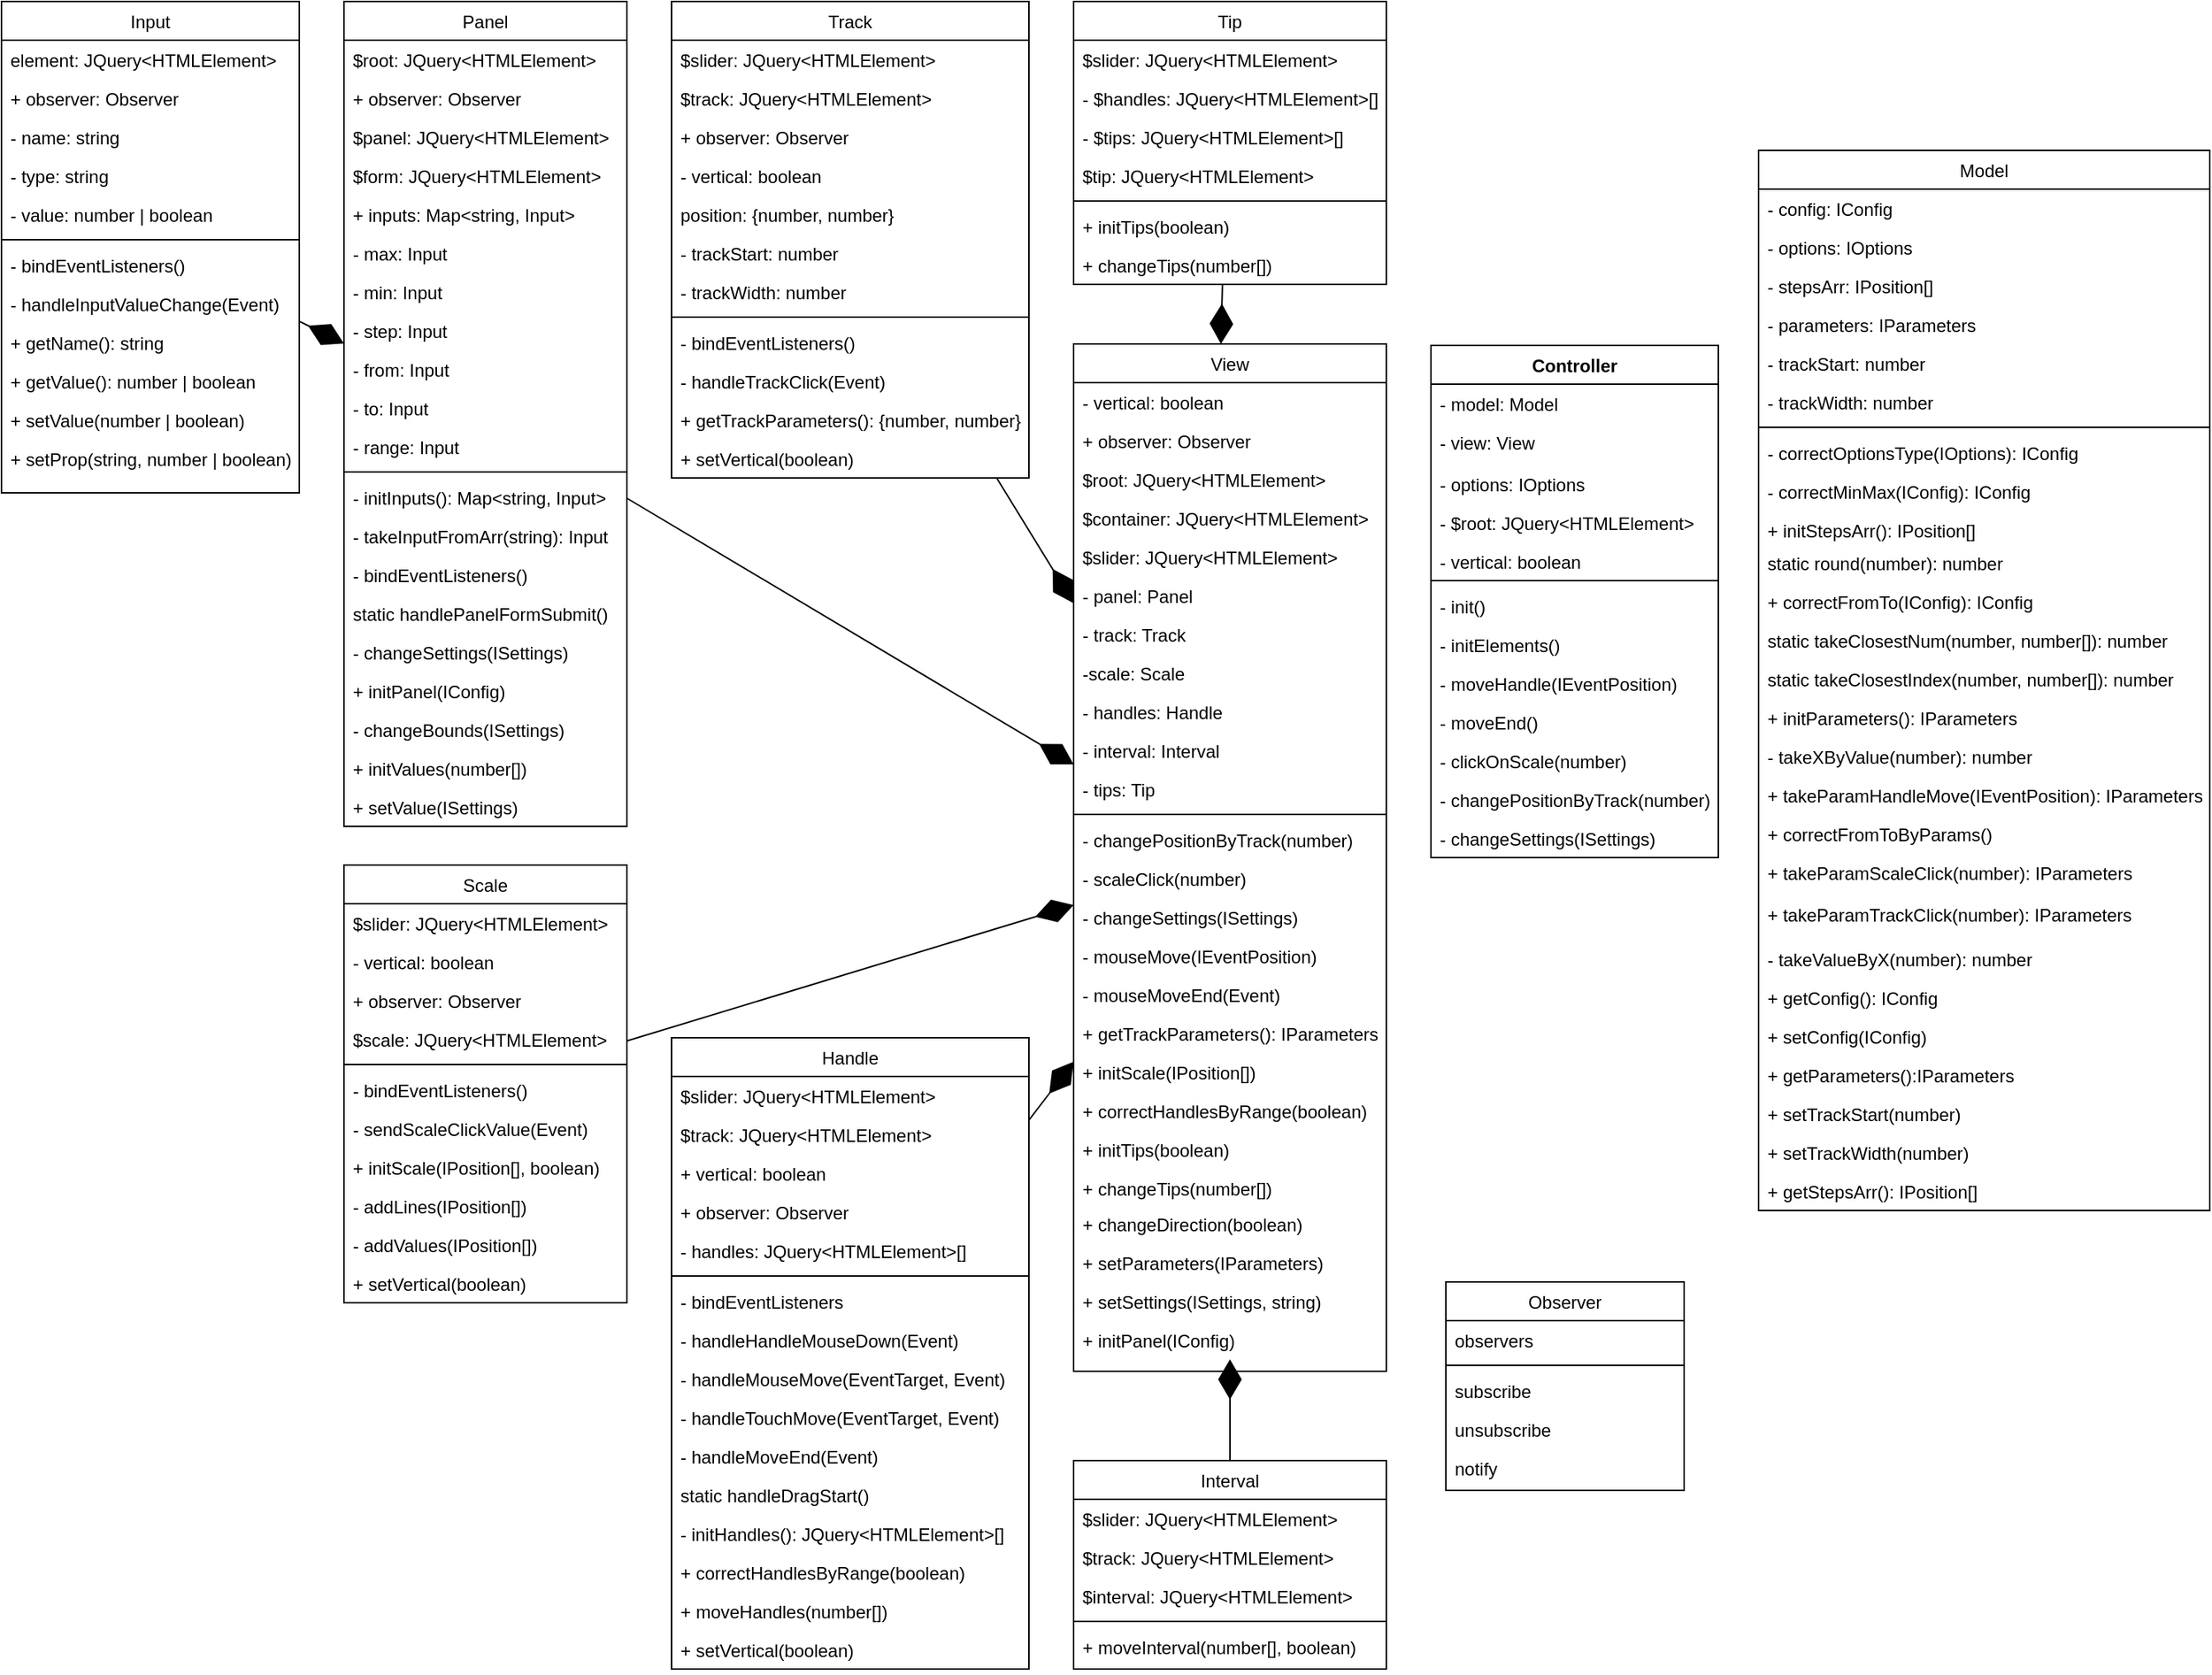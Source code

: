 <mxfile version="16.5.6" type="github">
  <diagram id="C5RBs43oDa-KdzZeNtuy" name="Page-1">
    <mxGraphModel dx="1695" dy="450" grid="1" gridSize="10" guides="1" tooltips="1" connect="1" arrows="1" fold="1" page="1" pageScale="1" pageWidth="827" pageHeight="1169" math="0" shadow="0">
      <root>
        <mxCell id="WIyWlLk6GJQsqaUBKTNV-0" />
        <mxCell id="WIyWlLk6GJQsqaUBKTNV-1" parent="WIyWlLk6GJQsqaUBKTNV-0" />
        <mxCell id="zkfFHV4jXpPFQw0GAbJ--6" value="View" style="swimlane;fontStyle=0;align=center;verticalAlign=top;childLayout=stackLayout;horizontal=1;startSize=26;horizontalStack=0;resizeParent=1;resizeLast=0;collapsible=1;marginBottom=0;rounded=0;shadow=0;strokeWidth=1;" parent="WIyWlLk6GJQsqaUBKTNV-1" vertex="1">
          <mxGeometry y="240" width="210" height="690" as="geometry">
            <mxRectangle x="130" y="380" width="160" height="26" as="alternateBounds" />
          </mxGeometry>
        </mxCell>
        <mxCell id="yXYskrI1Ji93VjkzE8LW-40" value="- vertical: boolean" style="text;align=left;verticalAlign=top;spacingLeft=4;spacingRight=4;overflow=hidden;rotatable=0;points=[[0,0.5],[1,0.5]];portConstraint=eastwest;rounded=0;shadow=0;html=0;" parent="zkfFHV4jXpPFQw0GAbJ--6" vertex="1">
          <mxGeometry y="26" width="210" height="26" as="geometry" />
        </mxCell>
        <mxCell id="zkfFHV4jXpPFQw0GAbJ--7" value="+ observer: Observer" style="text;align=left;verticalAlign=top;spacingLeft=4;spacingRight=4;overflow=hidden;rotatable=0;points=[[0,0.5],[1,0.5]];portConstraint=eastwest;" parent="zkfFHV4jXpPFQw0GAbJ--6" vertex="1">
          <mxGeometry y="52" width="210" height="26" as="geometry" />
        </mxCell>
        <mxCell id="yXYskrI1Ji93VjkzE8LW-39" value="$root: JQuery&lt;HTMLElement&gt;" style="text;align=left;verticalAlign=top;spacingLeft=4;spacingRight=4;overflow=hidden;rotatable=0;points=[[0,0.5],[1,0.5]];portConstraint=eastwest;rounded=0;shadow=0;html=0;" parent="zkfFHV4jXpPFQw0GAbJ--6" vertex="1">
          <mxGeometry y="78" width="210" height="26" as="geometry" />
        </mxCell>
        <mxCell id="yXYskrI1Ji93VjkzE8LW-41" value="$container: JQuery&lt;HTMLElement&gt;" style="text;align=left;verticalAlign=top;spacingLeft=4;spacingRight=4;overflow=hidden;rotatable=0;points=[[0,0.5],[1,0.5]];portConstraint=eastwest;rounded=0;shadow=0;html=0;" parent="zkfFHV4jXpPFQw0GAbJ--6" vertex="1">
          <mxGeometry y="104" width="210" height="26" as="geometry" />
        </mxCell>
        <mxCell id="yXYskrI1Ji93VjkzE8LW-42" value="$slider: JQuery&lt;HTMLElement&gt;" style="text;align=left;verticalAlign=top;spacingLeft=4;spacingRight=4;overflow=hidden;rotatable=0;points=[[0,0.5],[1,0.5]];portConstraint=eastwest;rounded=0;shadow=0;html=0;" parent="zkfFHV4jXpPFQw0GAbJ--6" vertex="1">
          <mxGeometry y="130" width="210" height="26" as="geometry" />
        </mxCell>
        <mxCell id="T3jqc-c1BHHPHlbSNJoq-122" value="- panel: Panel" style="text;align=left;verticalAlign=top;spacingLeft=4;spacingRight=4;overflow=hidden;rotatable=0;points=[[0,0.5],[1,0.5]];portConstraint=eastwest;rounded=0;shadow=0;html=0;" vertex="1" parent="zkfFHV4jXpPFQw0GAbJ--6">
          <mxGeometry y="156" width="210" height="26" as="geometry" />
        </mxCell>
        <mxCell id="yXYskrI1Ji93VjkzE8LW-44" value="- track: Track" style="text;align=left;verticalAlign=top;spacingLeft=4;spacingRight=4;overflow=hidden;rotatable=0;points=[[0,0.5],[1,0.5]];portConstraint=eastwest;rounded=0;shadow=0;html=0;" parent="zkfFHV4jXpPFQw0GAbJ--6" vertex="1">
          <mxGeometry y="182" width="210" height="26" as="geometry" />
        </mxCell>
        <mxCell id="yXYskrI1Ji93VjkzE8LW-45" value="-scale: Scale" style="text;align=left;verticalAlign=top;spacingLeft=4;spacingRight=4;overflow=hidden;rotatable=0;points=[[0,0.5],[1,0.5]];portConstraint=eastwest;rounded=0;shadow=0;html=0;" parent="zkfFHV4jXpPFQw0GAbJ--6" vertex="1">
          <mxGeometry y="208" width="210" height="26" as="geometry" />
        </mxCell>
        <mxCell id="yXYskrI1Ji93VjkzE8LW-46" value="- handles: Handle" style="text;align=left;verticalAlign=top;spacingLeft=4;spacingRight=4;overflow=hidden;rotatable=0;points=[[0,0.5],[1,0.5]];portConstraint=eastwest;rounded=0;shadow=0;html=0;" parent="zkfFHV4jXpPFQw0GAbJ--6" vertex="1">
          <mxGeometry y="234" width="210" height="26" as="geometry" />
        </mxCell>
        <mxCell id="yXYskrI1Ji93VjkzE8LW-47" value="- interval: Interval" style="text;align=left;verticalAlign=top;spacingLeft=4;spacingRight=4;overflow=hidden;rotatable=0;points=[[0,0.5],[1,0.5]];portConstraint=eastwest;rounded=0;shadow=0;html=0;" parent="zkfFHV4jXpPFQw0GAbJ--6" vertex="1">
          <mxGeometry y="260" width="210" height="26" as="geometry" />
        </mxCell>
        <mxCell id="zkfFHV4jXpPFQw0GAbJ--8" value="- tips: Tip" style="text;align=left;verticalAlign=top;spacingLeft=4;spacingRight=4;overflow=hidden;rotatable=0;points=[[0,0.5],[1,0.5]];portConstraint=eastwest;rounded=0;shadow=0;html=0;" parent="zkfFHV4jXpPFQw0GAbJ--6" vertex="1">
          <mxGeometry y="286" width="210" height="26" as="geometry" />
        </mxCell>
        <mxCell id="zkfFHV4jXpPFQw0GAbJ--9" value="" style="line;html=1;strokeWidth=1;align=left;verticalAlign=middle;spacingTop=-1;spacingLeft=3;spacingRight=3;rotatable=0;labelPosition=right;points=[];portConstraint=eastwest;" parent="zkfFHV4jXpPFQw0GAbJ--6" vertex="1">
          <mxGeometry y="312" width="210" height="8" as="geometry" />
        </mxCell>
        <mxCell id="T3jqc-c1BHHPHlbSNJoq-123" value="- changePositionByTrack(number)" style="text;align=left;verticalAlign=top;spacingLeft=4;spacingRight=4;overflow=hidden;rotatable=0;points=[[0,0.5],[1,0.5]];portConstraint=eastwest;" vertex="1" parent="zkfFHV4jXpPFQw0GAbJ--6">
          <mxGeometry y="320" width="210" height="26" as="geometry" />
        </mxCell>
        <mxCell id="yXYskrI1Ji93VjkzE8LW-58" value="- scaleClick(number)" style="text;align=left;verticalAlign=top;spacingLeft=4;spacingRight=4;overflow=hidden;rotatable=0;points=[[0,0.5],[1,0.5]];portConstraint=eastwest;" parent="zkfFHV4jXpPFQw0GAbJ--6" vertex="1">
          <mxGeometry y="346" width="210" height="26" as="geometry" />
        </mxCell>
        <mxCell id="zkfFHV4jXpPFQw0GAbJ--11" value="- changeSettings(ISettings)" style="text;align=left;verticalAlign=top;spacingLeft=4;spacingRight=4;overflow=hidden;rotatable=0;points=[[0,0.5],[1,0.5]];portConstraint=eastwest;" parent="zkfFHV4jXpPFQw0GAbJ--6" vertex="1">
          <mxGeometry y="372" width="210" height="26" as="geometry" />
        </mxCell>
        <mxCell id="yXYskrI1Ji93VjkzE8LW-48" value="- mouseMove(IEventPosition)" style="text;align=left;verticalAlign=top;spacingLeft=4;spacingRight=4;overflow=hidden;rotatable=0;points=[[0,0.5],[1,0.5]];portConstraint=eastwest;" parent="zkfFHV4jXpPFQw0GAbJ--6" vertex="1">
          <mxGeometry y="398" width="210" height="26" as="geometry" />
        </mxCell>
        <mxCell id="yXYskrI1Ji93VjkzE8LW-49" value="- mouseMoveEnd(Event)" style="text;align=left;verticalAlign=top;spacingLeft=4;spacingRight=4;overflow=hidden;rotatable=0;points=[[0,0.5],[1,0.5]];portConstraint=eastwest;" parent="zkfFHV4jXpPFQw0GAbJ--6" vertex="1">
          <mxGeometry y="424" width="210" height="26" as="geometry" />
        </mxCell>
        <mxCell id="yXYskrI1Ji93VjkzE8LW-50" value="+ getTrackParameters(): IParameters" style="text;align=left;verticalAlign=top;spacingLeft=4;spacingRight=4;overflow=hidden;rotatable=0;points=[[0,0.5],[1,0.5]];portConstraint=eastwest;" parent="zkfFHV4jXpPFQw0GAbJ--6" vertex="1">
          <mxGeometry y="450" width="210" height="26" as="geometry" />
        </mxCell>
        <mxCell id="yXYskrI1Ji93VjkzE8LW-51" value="+ initScale(IPosition[])" style="text;align=left;verticalAlign=top;spacingLeft=4;spacingRight=4;overflow=hidden;rotatable=0;points=[[0,0.5],[1,0.5]];portConstraint=eastwest;" parent="zkfFHV4jXpPFQw0GAbJ--6" vertex="1">
          <mxGeometry y="476" width="210" height="26" as="geometry" />
        </mxCell>
        <mxCell id="yXYskrI1Ji93VjkzE8LW-52" value="+ correctHandlesByRange(boolean)" style="text;align=left;verticalAlign=top;spacingLeft=4;spacingRight=4;overflow=hidden;rotatable=0;points=[[0,0.5],[1,0.5]];portConstraint=eastwest;" parent="zkfFHV4jXpPFQw0GAbJ--6" vertex="1">
          <mxGeometry y="502" width="210" height="26" as="geometry" />
        </mxCell>
        <mxCell id="4" value="+ initTips(boolean)" style="text;align=left;verticalAlign=top;spacingLeft=4;spacingRight=4;overflow=hidden;rotatable=0;points=[[0,0.5],[1,0.5]];portConstraint=eastwest;" parent="zkfFHV4jXpPFQw0GAbJ--6" vertex="1">
          <mxGeometry y="528" width="210" height="26" as="geometry" />
        </mxCell>
        <mxCell id="yXYskrI1Ji93VjkzE8LW-53" value="+ changeTips(number[])" style="text;align=left;verticalAlign=top;spacingLeft=4;spacingRight=4;overflow=hidden;rotatable=0;points=[[0,0.5],[1,0.5]];portConstraint=eastwest;" parent="zkfFHV4jXpPFQw0GAbJ--6" vertex="1">
          <mxGeometry y="554" width="210" height="24" as="geometry" />
        </mxCell>
        <mxCell id="yXYskrI1Ji93VjkzE8LW-54" value="+ changeDirection(boolean)" style="text;align=left;verticalAlign=top;spacingLeft=4;spacingRight=4;overflow=hidden;rotatable=0;points=[[0,0.5],[1,0.5]];portConstraint=eastwest;" parent="zkfFHV4jXpPFQw0GAbJ--6" vertex="1">
          <mxGeometry y="578" width="210" height="26" as="geometry" />
        </mxCell>
        <mxCell id="5" value="+ setParameters(IParameters)" style="text;align=left;verticalAlign=top;spacingLeft=4;spacingRight=4;overflow=hidden;rotatable=0;points=[[0,0.5],[1,0.5]];portConstraint=eastwest;" parent="zkfFHV4jXpPFQw0GAbJ--6" vertex="1">
          <mxGeometry y="604" width="210" height="26" as="geometry" />
        </mxCell>
        <mxCell id="yXYskrI1Ji93VjkzE8LW-55" value="+ setSettings(ISettings, string)" style="text;align=left;verticalAlign=top;spacingLeft=4;spacingRight=4;overflow=hidden;rotatable=0;points=[[0,0.5],[1,0.5]];portConstraint=eastwest;" parent="zkfFHV4jXpPFQw0GAbJ--6" vertex="1">
          <mxGeometry y="630" width="210" height="26" as="geometry" />
        </mxCell>
        <mxCell id="yXYskrI1Ji93VjkzE8LW-56" value="+ initPanel(IConfig)" style="text;align=left;verticalAlign=top;spacingLeft=4;spacingRight=4;overflow=hidden;rotatable=0;points=[[0,0.5],[1,0.5]];portConstraint=eastwest;" parent="zkfFHV4jXpPFQw0GAbJ--6" vertex="1">
          <mxGeometry y="656" width="210" height="26" as="geometry" />
        </mxCell>
        <mxCell id="zkfFHV4jXpPFQw0GAbJ--17" value="Model" style="swimlane;fontStyle=0;align=center;verticalAlign=top;childLayout=stackLayout;horizontal=1;startSize=26;horizontalStack=0;resizeParent=1;resizeLast=0;collapsible=1;marginBottom=0;rounded=0;shadow=0;strokeWidth=1;" parent="WIyWlLk6GJQsqaUBKTNV-1" vertex="1">
          <mxGeometry x="460" y="110" width="303" height="712" as="geometry">
            <mxRectangle x="550" y="140" width="160" height="26" as="alternateBounds" />
          </mxGeometry>
        </mxCell>
        <mxCell id="zkfFHV4jXpPFQw0GAbJ--19" value="- config: IConfig" style="text;align=left;verticalAlign=top;spacingLeft=4;spacingRight=4;overflow=hidden;rotatable=0;points=[[0,0.5],[1,0.5]];portConstraint=eastwest;rounded=0;shadow=0;html=0;" parent="zkfFHV4jXpPFQw0GAbJ--17" vertex="1">
          <mxGeometry y="26" width="303" height="26" as="geometry" />
        </mxCell>
        <mxCell id="zkfFHV4jXpPFQw0GAbJ--22" value="- options: IOptions" style="text;align=left;verticalAlign=top;spacingLeft=4;spacingRight=4;overflow=hidden;rotatable=0;points=[[0,0.5],[1,0.5]];portConstraint=eastwest;rounded=0;shadow=0;html=0;" parent="zkfFHV4jXpPFQw0GAbJ--17" vertex="1">
          <mxGeometry y="52" width="303" height="26" as="geometry" />
        </mxCell>
        <mxCell id="zkfFHV4jXpPFQw0GAbJ--20" value="- stepsArr: IPosition[]" style="text;align=left;verticalAlign=top;spacingLeft=4;spacingRight=4;overflow=hidden;rotatable=0;points=[[0,0.5],[1,0.5]];portConstraint=eastwest;rounded=0;shadow=0;html=0;" parent="zkfFHV4jXpPFQw0GAbJ--17" vertex="1">
          <mxGeometry y="78" width="303" height="26" as="geometry" />
        </mxCell>
        <mxCell id="zkfFHV4jXpPFQw0GAbJ--21" value="- parameters: IParameters" style="text;align=left;verticalAlign=top;spacingLeft=4;spacingRight=4;overflow=hidden;rotatable=0;points=[[0,0.5],[1,0.5]];portConstraint=eastwest;rounded=0;shadow=0;html=0;" parent="zkfFHV4jXpPFQw0GAbJ--17" vertex="1">
          <mxGeometry y="104" width="303" height="26" as="geometry" />
        </mxCell>
        <mxCell id="zkfFHV4jXpPFQw0GAbJ--25" value="- trackStart: number" style="text;align=left;verticalAlign=top;spacingLeft=4;spacingRight=4;overflow=hidden;rotatable=0;points=[[0,0.5],[1,0.5]];portConstraint=eastwest;" parent="zkfFHV4jXpPFQw0GAbJ--17" vertex="1">
          <mxGeometry y="130" width="303" height="26" as="geometry" />
        </mxCell>
        <mxCell id="zkfFHV4jXpPFQw0GAbJ--24" value="- trackWidth: number" style="text;align=left;verticalAlign=top;spacingLeft=4;spacingRight=4;overflow=hidden;rotatable=0;points=[[0,0.5],[1,0.5]];portConstraint=eastwest;" parent="zkfFHV4jXpPFQw0GAbJ--17" vertex="1">
          <mxGeometry y="156" width="303" height="26" as="geometry" />
        </mxCell>
        <mxCell id="zkfFHV4jXpPFQw0GAbJ--23" value="" style="line;html=1;strokeWidth=1;align=left;verticalAlign=middle;spacingTop=-1;spacingLeft=3;spacingRight=3;rotatable=0;labelPosition=right;points=[];portConstraint=eastwest;" parent="zkfFHV4jXpPFQw0GAbJ--17" vertex="1">
          <mxGeometry y="182" width="303" height="8" as="geometry" />
        </mxCell>
        <mxCell id="yXYskrI1Ji93VjkzE8LW-13" value="- correctOptionsType(IOptions): IConfig" style="text;align=left;verticalAlign=top;spacingLeft=4;spacingRight=4;overflow=hidden;rotatable=0;points=[[0,0.5],[1,0.5]];portConstraint=eastwest;rounded=0;shadow=0;html=0;" parent="zkfFHV4jXpPFQw0GAbJ--17" vertex="1">
          <mxGeometry y="190" width="303" height="26" as="geometry" />
        </mxCell>
        <mxCell id="1" value="- correctMinMax(IConfig): IConfig" style="text;align=left;verticalAlign=top;spacingLeft=4;spacingRight=4;overflow=hidden;rotatable=0;points=[[0,0.5],[1,0.5]];portConstraint=eastwest;rounded=0;shadow=0;html=0;" parent="zkfFHV4jXpPFQw0GAbJ--17" vertex="1">
          <mxGeometry y="216" width="303" height="26" as="geometry" />
        </mxCell>
        <mxCell id="yXYskrI1Ji93VjkzE8LW-24" value="+ initStepsArr(): IPosition[]" style="text;align=left;verticalAlign=top;spacingLeft=4;spacingRight=4;overflow=hidden;rotatable=0;points=[[0,0.5],[1,0.5]];portConstraint=eastwest;rounded=0;shadow=0;html=0;" parent="zkfFHV4jXpPFQw0GAbJ--17" vertex="1">
          <mxGeometry y="242" width="303" height="22" as="geometry" />
        </mxCell>
        <mxCell id="3" value="static round(number): number" style="text;align=left;verticalAlign=top;spacingLeft=4;spacingRight=4;overflow=hidden;rotatable=0;points=[[0,0.5],[1,0.5]];portConstraint=eastwest;rounded=0;shadow=0;html=0;" parent="zkfFHV4jXpPFQw0GAbJ--17" vertex="1">
          <mxGeometry y="264" width="303" height="26" as="geometry" />
        </mxCell>
        <mxCell id="2" value="+ correctFromTo(IConfig): IConfig" style="text;align=left;verticalAlign=top;spacingLeft=4;spacingRight=4;overflow=hidden;rotatable=0;points=[[0,0.5],[1,0.5]];portConstraint=eastwest;rounded=0;shadow=0;html=0;" parent="zkfFHV4jXpPFQw0GAbJ--17" vertex="1">
          <mxGeometry y="290" width="303" height="26" as="geometry" />
        </mxCell>
        <mxCell id="T3jqc-c1BHHPHlbSNJoq-106" value="static takeClosestNum(number, number[]): number" style="text;align=left;verticalAlign=top;spacingLeft=4;spacingRight=4;overflow=hidden;rotatable=0;points=[[0,0.5],[1,0.5]];portConstraint=eastwest;rounded=0;shadow=0;html=0;" vertex="1" parent="zkfFHV4jXpPFQw0GAbJ--17">
          <mxGeometry y="316" width="303" height="26" as="geometry" />
        </mxCell>
        <mxCell id="T3jqc-c1BHHPHlbSNJoq-107" value="static takeClosestIndex(number, number[]): number" style="text;align=left;verticalAlign=top;spacingLeft=4;spacingRight=4;overflow=hidden;rotatable=0;points=[[0,0.5],[1,0.5]];portConstraint=eastwest;rounded=0;shadow=0;html=0;" vertex="1" parent="zkfFHV4jXpPFQw0GAbJ--17">
          <mxGeometry y="342" width="303" height="26" as="geometry" />
        </mxCell>
        <mxCell id="yXYskrI1Ji93VjkzE8LW-26" value="+ initParameters(): IParameters" style="text;align=left;verticalAlign=top;spacingLeft=4;spacingRight=4;overflow=hidden;rotatable=0;points=[[0,0.5],[1,0.5]];portConstraint=eastwest;rounded=0;shadow=0;html=0;" parent="zkfFHV4jXpPFQw0GAbJ--17" vertex="1">
          <mxGeometry y="368" width="303" height="26" as="geometry" />
        </mxCell>
        <mxCell id="yXYskrI1Ji93VjkzE8LW-27" value="- takeXByValue(number): number" style="text;align=left;verticalAlign=top;spacingLeft=4;spacingRight=4;overflow=hidden;rotatable=0;points=[[0,0.5],[1,0.5]];portConstraint=eastwest;rounded=0;shadow=0;html=0;" parent="zkfFHV4jXpPFQw0GAbJ--17" vertex="1">
          <mxGeometry y="394" width="303" height="26" as="geometry" />
        </mxCell>
        <mxCell id="yXYskrI1Ji93VjkzE8LW-28" value="+ takeParamHandleMove(IEventPosition): IParameters" style="text;align=left;verticalAlign=top;spacingLeft=4;spacingRight=4;overflow=hidden;rotatable=0;points=[[0,0.5],[1,0.5]];portConstraint=eastwest;rounded=0;shadow=0;html=0;" parent="zkfFHV4jXpPFQw0GAbJ--17" vertex="1">
          <mxGeometry y="420" width="303" height="26" as="geometry" />
        </mxCell>
        <mxCell id="T3jqc-c1BHHPHlbSNJoq-108" value="+ correctFromToByParams()" style="text;align=left;verticalAlign=top;spacingLeft=4;spacingRight=4;overflow=hidden;rotatable=0;points=[[0,0.5],[1,0.5]];portConstraint=eastwest;rounded=0;shadow=0;html=0;" vertex="1" parent="zkfFHV4jXpPFQw0GAbJ--17">
          <mxGeometry y="446" width="303" height="26" as="geometry" />
        </mxCell>
        <mxCell id="yXYskrI1Ji93VjkzE8LW-29" value="+ takeParamScaleClick(number): IParameters" style="text;align=left;verticalAlign=top;spacingLeft=4;spacingRight=4;overflow=hidden;rotatable=0;points=[[0,0.5],[1,0.5]];portConstraint=eastwest;rounded=0;shadow=0;html=0;" parent="zkfFHV4jXpPFQw0GAbJ--17" vertex="1">
          <mxGeometry y="472" width="303" height="28" as="geometry" />
        </mxCell>
        <mxCell id="T3jqc-c1BHHPHlbSNJoq-110" value="+ takeParamTrackClick(number): IParameters" style="text;align=left;verticalAlign=top;spacingLeft=4;spacingRight=4;overflow=hidden;rotatable=0;points=[[0,0.5],[1,0.5]];portConstraint=eastwest;rounded=0;shadow=0;html=0;" vertex="1" parent="zkfFHV4jXpPFQw0GAbJ--17">
          <mxGeometry y="500" width="303" height="30" as="geometry" />
        </mxCell>
        <mxCell id="T3jqc-c1BHHPHlbSNJoq-111" value="- takeValueByX(number): number" style="text;align=left;verticalAlign=top;spacingLeft=4;spacingRight=4;overflow=hidden;rotatable=0;points=[[0,0.5],[1,0.5]];portConstraint=eastwest;rounded=0;shadow=0;html=0;" vertex="1" parent="zkfFHV4jXpPFQw0GAbJ--17">
          <mxGeometry y="530" width="303" height="26" as="geometry" />
        </mxCell>
        <mxCell id="T3jqc-c1BHHPHlbSNJoq-105" value="+ getConfig(): IConfig" style="text;align=left;verticalAlign=top;spacingLeft=4;spacingRight=4;overflow=hidden;rotatable=0;points=[[0,0.5],[1,0.5]];portConstraint=eastwest;rounded=0;shadow=0;html=0;" vertex="1" parent="zkfFHV4jXpPFQw0GAbJ--17">
          <mxGeometry y="556" width="303" height="26" as="geometry" />
        </mxCell>
        <mxCell id="T3jqc-c1BHHPHlbSNJoq-112" value="+ setConfig(IConfig) " style="text;align=left;verticalAlign=top;spacingLeft=4;spacingRight=4;overflow=hidden;rotatable=0;points=[[0,0.5],[1,0.5]];portConstraint=eastwest;rounded=0;shadow=0;html=0;" vertex="1" parent="zkfFHV4jXpPFQw0GAbJ--17">
          <mxGeometry y="582" width="303" height="26" as="geometry" />
        </mxCell>
        <mxCell id="T3jqc-c1BHHPHlbSNJoq-109" value="+ getParameters():IParameters" style="text;align=left;verticalAlign=top;spacingLeft=4;spacingRight=4;overflow=hidden;rotatable=0;points=[[0,0.5],[1,0.5]];portConstraint=eastwest;rounded=0;shadow=0;html=0;" vertex="1" parent="zkfFHV4jXpPFQw0GAbJ--17">
          <mxGeometry y="608" width="303" height="26" as="geometry" />
        </mxCell>
        <mxCell id="T3jqc-c1BHHPHlbSNJoq-113" value="+ setTrackStart(number)" style="text;align=left;verticalAlign=top;spacingLeft=4;spacingRight=4;overflow=hidden;rotatable=0;points=[[0,0.5],[1,0.5]];portConstraint=eastwest;rounded=0;shadow=0;html=0;" vertex="1" parent="zkfFHV4jXpPFQw0GAbJ--17">
          <mxGeometry y="634" width="303" height="26" as="geometry" />
        </mxCell>
        <mxCell id="T3jqc-c1BHHPHlbSNJoq-114" value="+ setTrackWidth(number)" style="text;align=left;verticalAlign=top;spacingLeft=4;spacingRight=4;overflow=hidden;rotatable=0;points=[[0,0.5],[1,0.5]];portConstraint=eastwest;rounded=0;shadow=0;html=0;" vertex="1" parent="zkfFHV4jXpPFQw0GAbJ--17">
          <mxGeometry y="660" width="303" height="26" as="geometry" />
        </mxCell>
        <mxCell id="T3jqc-c1BHHPHlbSNJoq-115" value="+ getStepsArr(): IPosition[]" style="text;align=left;verticalAlign=top;spacingLeft=4;spacingRight=4;overflow=hidden;rotatable=0;points=[[0,0.5],[1,0.5]];portConstraint=eastwest;rounded=0;shadow=0;html=0;" vertex="1" parent="zkfFHV4jXpPFQw0GAbJ--17">
          <mxGeometry y="686" width="303" height="26" as="geometry" />
        </mxCell>
        <mxCell id="yXYskrI1Ji93VjkzE8LW-90" value="Observer" style="swimlane;fontStyle=0;align=center;verticalAlign=top;childLayout=stackLayout;horizontal=1;startSize=26;horizontalStack=0;resizeParent=1;resizeLast=0;collapsible=1;marginBottom=0;rounded=0;shadow=0;strokeWidth=1;" parent="WIyWlLk6GJQsqaUBKTNV-1" vertex="1">
          <mxGeometry x="250" y="870" width="160" height="140" as="geometry">
            <mxRectangle x="550" y="140" width="160" height="26" as="alternateBounds" />
          </mxGeometry>
        </mxCell>
        <mxCell id="yXYskrI1Ji93VjkzE8LW-91" value="observers" style="text;align=left;verticalAlign=top;spacingLeft=4;spacingRight=4;overflow=hidden;rotatable=0;points=[[0,0.5],[1,0.5]];portConstraint=eastwest;" parent="yXYskrI1Ji93VjkzE8LW-90" vertex="1">
          <mxGeometry y="26" width="160" height="26" as="geometry" />
        </mxCell>
        <mxCell id="yXYskrI1Ji93VjkzE8LW-98" value="" style="line;html=1;strokeWidth=1;align=left;verticalAlign=middle;spacingTop=-1;spacingLeft=3;spacingRight=3;rotatable=0;labelPosition=right;points=[];portConstraint=eastwest;" parent="yXYskrI1Ji93VjkzE8LW-90" vertex="1">
          <mxGeometry y="52" width="160" height="8" as="geometry" />
        </mxCell>
        <mxCell id="yXYskrI1Ji93VjkzE8LW-99" value="subscribe" style="text;align=left;verticalAlign=top;spacingLeft=4;spacingRight=4;overflow=hidden;rotatable=0;points=[[0,0.5],[1,0.5]];portConstraint=eastwest;rounded=0;shadow=0;html=0;" parent="yXYskrI1Ji93VjkzE8LW-90" vertex="1">
          <mxGeometry y="60" width="160" height="26" as="geometry" />
        </mxCell>
        <mxCell id="yXYskrI1Ji93VjkzE8LW-100" value="unsubscribe" style="text;align=left;verticalAlign=top;spacingLeft=4;spacingRight=4;overflow=hidden;rotatable=0;points=[[0,0.5],[1,0.5]];portConstraint=eastwest;rounded=0;shadow=0;html=0;" parent="yXYskrI1Ji93VjkzE8LW-90" vertex="1">
          <mxGeometry y="86" width="160" height="26" as="geometry" />
        </mxCell>
        <mxCell id="yXYskrI1Ji93VjkzE8LW-101" value="notify" style="text;align=left;verticalAlign=top;spacingLeft=4;spacingRight=4;overflow=hidden;rotatable=0;points=[[0,0.5],[1,0.5]];portConstraint=eastwest;rounded=0;shadow=0;html=0;" parent="yXYskrI1Ji93VjkzE8LW-90" vertex="1">
          <mxGeometry y="112" width="160" height="26" as="geometry" />
        </mxCell>
        <mxCell id="yXYskrI1Ji93VjkzE8LW-123" value="Track" style="swimlane;fontStyle=0;align=center;verticalAlign=top;childLayout=stackLayout;horizontal=1;startSize=26;horizontalStack=0;resizeParent=1;resizeLast=0;collapsible=1;marginBottom=0;rounded=0;shadow=0;strokeWidth=1;" parent="WIyWlLk6GJQsqaUBKTNV-1" vertex="1">
          <mxGeometry x="-270" y="10" width="240" height="320" as="geometry">
            <mxRectangle x="550" y="140" width="160" height="26" as="alternateBounds" />
          </mxGeometry>
        </mxCell>
        <mxCell id="yXYskrI1Ji93VjkzE8LW-129" value="$slider: JQuery&lt;HTMLElement&gt;" style="text;align=left;verticalAlign=top;spacingLeft=4;spacingRight=4;overflow=hidden;rotatable=0;points=[[0,0.5],[1,0.5]];portConstraint=eastwest;" parent="yXYskrI1Ji93VjkzE8LW-123" vertex="1">
          <mxGeometry y="26" width="240" height="26" as="geometry" />
        </mxCell>
        <mxCell id="yXYskrI1Ji93VjkzE8LW-130" value="$track: JQuery&lt;HTMLElement&gt;" style="text;align=left;verticalAlign=top;spacingLeft=4;spacingRight=4;overflow=hidden;rotatable=0;points=[[0,0.5],[1,0.5]];portConstraint=eastwest;" parent="yXYskrI1Ji93VjkzE8LW-123" vertex="1">
          <mxGeometry y="52" width="240" height="26" as="geometry" />
        </mxCell>
        <mxCell id="yXYskrI1Ji93VjkzE8LW-124" value="+ observer: Observer" style="text;align=left;verticalAlign=top;spacingLeft=4;spacingRight=4;overflow=hidden;rotatable=0;points=[[0,0.5],[1,0.5]];portConstraint=eastwest;" parent="yXYskrI1Ji93VjkzE8LW-123" vertex="1">
          <mxGeometry y="78" width="240" height="26" as="geometry" />
        </mxCell>
        <mxCell id="T3jqc-c1BHHPHlbSNJoq-127" value="- vertical: boolean" style="text;align=left;verticalAlign=top;spacingLeft=4;spacingRight=4;overflow=hidden;rotatable=0;points=[[0,0.5],[1,0.5]];portConstraint=eastwest;" vertex="1" parent="yXYskrI1Ji93VjkzE8LW-123">
          <mxGeometry y="104" width="240" height="26" as="geometry" />
        </mxCell>
        <mxCell id="T3jqc-c1BHHPHlbSNJoq-126" value="position: {number, number}" style="text;align=left;verticalAlign=top;spacingLeft=4;spacingRight=4;overflow=hidden;rotatable=0;points=[[0,0.5],[1,0.5]];portConstraint=eastwest;" vertex="1" parent="yXYskrI1Ji93VjkzE8LW-123">
          <mxGeometry y="130" width="240" height="26" as="geometry" />
        </mxCell>
        <mxCell id="T3jqc-c1BHHPHlbSNJoq-124" value="- trackStart: number" style="text;align=left;verticalAlign=top;spacingLeft=4;spacingRight=4;overflow=hidden;rotatable=0;points=[[0,0.5],[1,0.5]];portConstraint=eastwest;" vertex="1" parent="yXYskrI1Ji93VjkzE8LW-123">
          <mxGeometry y="156" width="240" height="26" as="geometry" />
        </mxCell>
        <mxCell id="T3jqc-c1BHHPHlbSNJoq-125" value="- trackWidth: number" style="text;align=left;verticalAlign=top;spacingLeft=4;spacingRight=4;overflow=hidden;rotatable=0;points=[[0,0.5],[1,0.5]];portConstraint=eastwest;" vertex="1" parent="yXYskrI1Ji93VjkzE8LW-123">
          <mxGeometry y="182" width="240" height="26" as="geometry" />
        </mxCell>
        <mxCell id="yXYskrI1Ji93VjkzE8LW-125" value="" style="line;html=1;strokeWidth=1;align=left;verticalAlign=middle;spacingTop=-1;spacingLeft=3;spacingRight=3;rotatable=0;labelPosition=right;points=[];portConstraint=eastwest;" parent="yXYskrI1Ji93VjkzE8LW-123" vertex="1">
          <mxGeometry y="208" width="240" height="8" as="geometry" />
        </mxCell>
        <mxCell id="yXYskrI1Ji93VjkzE8LW-126" value="- bindEventListeners()" style="text;align=left;verticalAlign=top;spacingLeft=4;spacingRight=4;overflow=hidden;rotatable=0;points=[[0,0.5],[1,0.5]];portConstraint=eastwest;rounded=0;shadow=0;html=0;" parent="yXYskrI1Ji93VjkzE8LW-123" vertex="1">
          <mxGeometry y="216" width="240" height="26" as="geometry" />
        </mxCell>
        <mxCell id="T3jqc-c1BHHPHlbSNJoq-128" value="- handleTrackClick(Event)" style="text;align=left;verticalAlign=top;spacingLeft=4;spacingRight=4;overflow=hidden;rotatable=0;points=[[0,0.5],[1,0.5]];portConstraint=eastwest;rounded=0;shadow=0;html=0;" vertex="1" parent="yXYskrI1Ji93VjkzE8LW-123">
          <mxGeometry y="242" width="240" height="26" as="geometry" />
        </mxCell>
        <mxCell id="T3jqc-c1BHHPHlbSNJoq-129" value="+ getTrackParameters(): {number, number}" style="text;align=left;verticalAlign=top;spacingLeft=4;spacingRight=4;overflow=hidden;rotatable=0;points=[[0,0.5],[1,0.5]];portConstraint=eastwest;rounded=0;shadow=0;html=0;" vertex="1" parent="yXYskrI1Ji93VjkzE8LW-123">
          <mxGeometry y="268" width="240" height="26" as="geometry" />
        </mxCell>
        <mxCell id="T3jqc-c1BHHPHlbSNJoq-130" value="+ setVertical(boolean)" style="text;align=left;verticalAlign=top;spacingLeft=4;spacingRight=4;overflow=hidden;rotatable=0;points=[[0,0.5],[1,0.5]];portConstraint=eastwest;rounded=0;shadow=0;html=0;" vertex="1" parent="yXYskrI1Ji93VjkzE8LW-123">
          <mxGeometry y="294" width="240" height="26" as="geometry" />
        </mxCell>
        <mxCell id="yXYskrI1Ji93VjkzE8LW-134" value="Scale" style="swimlane;fontStyle=0;align=center;verticalAlign=top;childLayout=stackLayout;horizontal=1;startSize=26;horizontalStack=0;resizeParent=1;resizeLast=0;collapsible=1;marginBottom=0;rounded=0;shadow=0;strokeWidth=1;" parent="WIyWlLk6GJQsqaUBKTNV-1" vertex="1">
          <mxGeometry x="-490" y="590" width="190" height="294" as="geometry">
            <mxRectangle x="550" y="140" width="160" height="26" as="alternateBounds" />
          </mxGeometry>
        </mxCell>
        <mxCell id="yXYskrI1Ji93VjkzE8LW-135" value="$slider: JQuery&lt;HTMLElement&gt;" style="text;align=left;verticalAlign=top;spacingLeft=4;spacingRight=4;overflow=hidden;rotatable=0;points=[[0,0.5],[1,0.5]];portConstraint=eastwest;" parent="yXYskrI1Ji93VjkzE8LW-134" vertex="1">
          <mxGeometry y="26" width="190" height="26" as="geometry" />
        </mxCell>
        <mxCell id="T3jqc-c1BHHPHlbSNJoq-137" value="- vertical: boolean" style="text;align=left;verticalAlign=top;spacingLeft=4;spacingRight=4;overflow=hidden;rotatable=0;points=[[0,0.5],[1,0.5]];portConstraint=eastwest;" vertex="1" parent="yXYskrI1Ji93VjkzE8LW-134">
          <mxGeometry y="52" width="190" height="26" as="geometry" />
        </mxCell>
        <mxCell id="T3jqc-c1BHHPHlbSNJoq-136" value="+ observer: Observer" style="text;align=left;verticalAlign=top;spacingLeft=4;spacingRight=4;overflow=hidden;rotatable=0;points=[[0,0.5],[1,0.5]];portConstraint=eastwest;" vertex="1" parent="yXYskrI1Ji93VjkzE8LW-134">
          <mxGeometry y="78" width="190" height="26" as="geometry" />
        </mxCell>
        <mxCell id="yXYskrI1Ji93VjkzE8LW-136" value="$scale: JQuery&lt;HTMLElement&gt;" style="text;align=left;verticalAlign=top;spacingLeft=4;spacingRight=4;overflow=hidden;rotatable=0;points=[[0,0.5],[1,0.5]];portConstraint=eastwest;" parent="yXYskrI1Ji93VjkzE8LW-134" vertex="1">
          <mxGeometry y="104" width="190" height="26" as="geometry" />
        </mxCell>
        <mxCell id="yXYskrI1Ji93VjkzE8LW-138" value="" style="line;html=1;strokeWidth=1;align=left;verticalAlign=middle;spacingTop=-1;spacingLeft=3;spacingRight=3;rotatable=0;labelPosition=right;points=[];portConstraint=eastwest;" parent="yXYskrI1Ji93VjkzE8LW-134" vertex="1">
          <mxGeometry y="130" width="190" height="8" as="geometry" />
        </mxCell>
        <mxCell id="yXYskrI1Ji93VjkzE8LW-139" value="- bindEventListeners()" style="text;align=left;verticalAlign=top;spacingLeft=4;spacingRight=4;overflow=hidden;rotatable=0;points=[[0,0.5],[1,0.5]];portConstraint=eastwest;rounded=0;shadow=0;html=0;" parent="yXYskrI1Ji93VjkzE8LW-134" vertex="1">
          <mxGeometry y="138" width="190" height="26" as="geometry" />
        </mxCell>
        <mxCell id="T3jqc-c1BHHPHlbSNJoq-145" value="- sendScaleClickValue(Event)" style="text;align=left;verticalAlign=top;spacingLeft=4;spacingRight=4;overflow=hidden;rotatable=0;points=[[0,0.5],[1,0.5]];portConstraint=eastwest;rounded=0;shadow=0;html=0;" vertex="1" parent="yXYskrI1Ji93VjkzE8LW-134">
          <mxGeometry y="164" width="190" height="26" as="geometry" />
        </mxCell>
        <mxCell id="T3jqc-c1BHHPHlbSNJoq-146" value="+ initScale(IPosition[], boolean)" style="text;align=left;verticalAlign=top;spacingLeft=4;spacingRight=4;overflow=hidden;rotatable=0;points=[[0,0.5],[1,0.5]];portConstraint=eastwest;rounded=0;shadow=0;html=0;" vertex="1" parent="yXYskrI1Ji93VjkzE8LW-134">
          <mxGeometry y="190" width="190" height="26" as="geometry" />
        </mxCell>
        <mxCell id="T3jqc-c1BHHPHlbSNJoq-147" value="- addLines(IPosition[])" style="text;align=left;verticalAlign=top;spacingLeft=4;spacingRight=4;overflow=hidden;rotatable=0;points=[[0,0.5],[1,0.5]];portConstraint=eastwest;rounded=0;shadow=0;html=0;" vertex="1" parent="yXYskrI1Ji93VjkzE8LW-134">
          <mxGeometry y="216" width="190" height="26" as="geometry" />
        </mxCell>
        <mxCell id="T3jqc-c1BHHPHlbSNJoq-151" value="- addValues(IPosition[])" style="text;align=left;verticalAlign=top;spacingLeft=4;spacingRight=4;overflow=hidden;rotatable=0;points=[[0,0.5],[1,0.5]];portConstraint=eastwest;rounded=0;shadow=0;html=0;" vertex="1" parent="yXYskrI1Ji93VjkzE8LW-134">
          <mxGeometry y="242" width="190" height="26" as="geometry" />
        </mxCell>
        <mxCell id="T3jqc-c1BHHPHlbSNJoq-149" value="+ setVertical(boolean)" style="text;align=left;verticalAlign=top;spacingLeft=4;spacingRight=4;overflow=hidden;rotatable=0;points=[[0,0.5],[1,0.5]];portConstraint=eastwest;rounded=0;shadow=0;html=0;" vertex="1" parent="yXYskrI1Ji93VjkzE8LW-134">
          <mxGeometry y="268" width="190" height="26" as="geometry" />
        </mxCell>
        <mxCell id="yXYskrI1Ji93VjkzE8LW-141" value="Handle" style="swimlane;fontStyle=0;align=center;verticalAlign=top;childLayout=stackLayout;horizontal=1;startSize=26;horizontalStack=0;resizeParent=1;resizeLast=0;collapsible=1;marginBottom=0;rounded=0;shadow=0;strokeWidth=1;" parent="WIyWlLk6GJQsqaUBKTNV-1" vertex="1">
          <mxGeometry x="-270" y="706" width="240" height="424" as="geometry">
            <mxRectangle x="550" y="140" width="160" height="26" as="alternateBounds" />
          </mxGeometry>
        </mxCell>
        <mxCell id="yXYskrI1Ji93VjkzE8LW-142" value="$slider: JQuery&lt;HTMLElement&gt;" style="text;align=left;verticalAlign=top;spacingLeft=4;spacingRight=4;overflow=hidden;rotatable=0;points=[[0,0.5],[1,0.5]];portConstraint=eastwest;" parent="yXYskrI1Ji93VjkzE8LW-141" vertex="1">
          <mxGeometry y="26" width="240" height="26" as="geometry" />
        </mxCell>
        <mxCell id="T3jqc-c1BHHPHlbSNJoq-154" value="$track: JQuery&lt;HTMLElement&gt;" style="text;align=left;verticalAlign=top;spacingLeft=4;spacingRight=4;overflow=hidden;rotatable=0;points=[[0,0.5],[1,0.5]];portConstraint=eastwest;" vertex="1" parent="yXYskrI1Ji93VjkzE8LW-141">
          <mxGeometry y="52" width="240" height="26" as="geometry" />
        </mxCell>
        <mxCell id="T3jqc-c1BHHPHlbSNJoq-155" value="+ vertical: boolean" style="text;align=left;verticalAlign=top;spacingLeft=4;spacingRight=4;overflow=hidden;rotatable=0;points=[[0,0.5],[1,0.5]];portConstraint=eastwest;" vertex="1" parent="yXYskrI1Ji93VjkzE8LW-141">
          <mxGeometry y="78" width="240" height="26" as="geometry" />
        </mxCell>
        <mxCell id="T3jqc-c1BHHPHlbSNJoq-153" value="+ observer: Observer" style="text;align=left;verticalAlign=top;spacingLeft=4;spacingRight=4;overflow=hidden;rotatable=0;points=[[0,0.5],[1,0.5]];portConstraint=eastwest;" vertex="1" parent="yXYskrI1Ji93VjkzE8LW-141">
          <mxGeometry y="104" width="240" height="26" as="geometry" />
        </mxCell>
        <mxCell id="45" value="- handles: JQuery&lt;HTMLElement&gt;[]" style="text;align=left;verticalAlign=top;spacingLeft=4;spacingRight=4;overflow=hidden;rotatable=0;points=[[0,0.5],[1,0.5]];portConstraint=eastwest;" parent="yXYskrI1Ji93VjkzE8LW-141" vertex="1">
          <mxGeometry y="130" width="240" height="26" as="geometry" />
        </mxCell>
        <mxCell id="yXYskrI1Ji93VjkzE8LW-144" value="" style="line;html=1;strokeWidth=1;align=left;verticalAlign=middle;spacingTop=-1;spacingLeft=3;spacingRight=3;rotatable=0;labelPosition=right;points=[];portConstraint=eastwest;" parent="yXYskrI1Ji93VjkzE8LW-141" vertex="1">
          <mxGeometry y="156" width="240" height="8" as="geometry" />
        </mxCell>
        <mxCell id="yXYskrI1Ji93VjkzE8LW-146" value="- bindEventListeners" style="text;align=left;verticalAlign=top;spacingLeft=4;spacingRight=4;overflow=hidden;rotatable=0;points=[[0,0.5],[1,0.5]];portConstraint=eastwest;rounded=0;shadow=0;html=0;" parent="yXYskrI1Ji93VjkzE8LW-141" vertex="1">
          <mxGeometry y="164" width="240" height="26" as="geometry" />
        </mxCell>
        <mxCell id="yXYskrI1Ji93VjkzE8LW-145" value="- handleHandleMouseDown(Event)" style="text;align=left;verticalAlign=top;spacingLeft=4;spacingRight=4;overflow=hidden;rotatable=0;points=[[0,0.5],[1,0.5]];portConstraint=eastwest;rounded=0;shadow=0;html=0;" parent="yXYskrI1Ji93VjkzE8LW-141" vertex="1">
          <mxGeometry y="190" width="240" height="26" as="geometry" />
        </mxCell>
        <mxCell id="51" value="- handleMouseMove(EventTarget, Event)" style="text;align=left;verticalAlign=top;spacingLeft=4;spacingRight=4;overflow=hidden;rotatable=0;points=[[0,0.5],[1,0.5]];portConstraint=eastwest;rounded=0;shadow=0;html=0;" parent="yXYskrI1Ji93VjkzE8LW-141" vertex="1">
          <mxGeometry y="216" width="240" height="26" as="geometry" />
        </mxCell>
        <mxCell id="T3jqc-c1BHHPHlbSNJoq-156" value="- handleTouchMove(EventTarget, Event)" style="text;align=left;verticalAlign=top;spacingLeft=4;spacingRight=4;overflow=hidden;rotatable=0;points=[[0,0.5],[1,0.5]];portConstraint=eastwest;rounded=0;shadow=0;html=0;" vertex="1" parent="yXYskrI1Ji93VjkzE8LW-141">
          <mxGeometry y="242" width="240" height="26" as="geometry" />
        </mxCell>
        <mxCell id="T3jqc-c1BHHPHlbSNJoq-157" value="- handleMoveEnd(Event)" style="text;align=left;verticalAlign=top;spacingLeft=4;spacingRight=4;overflow=hidden;rotatable=0;points=[[0,0.5],[1,0.5]];portConstraint=eastwest;rounded=0;shadow=0;html=0;" vertex="1" parent="yXYskrI1Ji93VjkzE8LW-141">
          <mxGeometry y="268" width="240" height="26" as="geometry" />
        </mxCell>
        <mxCell id="T3jqc-c1BHHPHlbSNJoq-158" value="static handleDragStart()" style="text;align=left;verticalAlign=top;spacingLeft=4;spacingRight=4;overflow=hidden;rotatable=0;points=[[0,0.5],[1,0.5]];portConstraint=eastwest;rounded=0;shadow=0;html=0;" vertex="1" parent="yXYskrI1Ji93VjkzE8LW-141">
          <mxGeometry y="294" width="240" height="26" as="geometry" />
        </mxCell>
        <mxCell id="T3jqc-c1BHHPHlbSNJoq-159" value="- initHandles(): JQuery&lt;HTMLElement&gt;[]" style="text;align=left;verticalAlign=top;spacingLeft=4;spacingRight=4;overflow=hidden;rotatable=0;points=[[0,0.5],[1,0.5]];portConstraint=eastwest;rounded=0;shadow=0;html=0;" vertex="1" parent="yXYskrI1Ji93VjkzE8LW-141">
          <mxGeometry y="320" width="240" height="26" as="geometry" />
        </mxCell>
        <mxCell id="T3jqc-c1BHHPHlbSNJoq-160" value="+ correctHandlesByRange(boolean)" style="text;align=left;verticalAlign=top;spacingLeft=4;spacingRight=4;overflow=hidden;rotatable=0;points=[[0,0.5],[1,0.5]];portConstraint=eastwest;rounded=0;shadow=0;html=0;" vertex="1" parent="yXYskrI1Ji93VjkzE8LW-141">
          <mxGeometry y="346" width="240" height="26" as="geometry" />
        </mxCell>
        <mxCell id="T3jqc-c1BHHPHlbSNJoq-161" value="+ moveHandles(number[])" style="text;align=left;verticalAlign=top;spacingLeft=4;spacingRight=4;overflow=hidden;rotatable=0;points=[[0,0.5],[1,0.5]];portConstraint=eastwest;rounded=0;shadow=0;html=0;" vertex="1" parent="yXYskrI1Ji93VjkzE8LW-141">
          <mxGeometry y="372" width="240" height="26" as="geometry" />
        </mxCell>
        <mxCell id="T3jqc-c1BHHPHlbSNJoq-162" value="+ setVertical(boolean)" style="text;align=left;verticalAlign=top;spacingLeft=4;spacingRight=4;overflow=hidden;rotatable=0;points=[[0,0.5],[1,0.5]];portConstraint=eastwest;rounded=0;shadow=0;html=0;" vertex="1" parent="yXYskrI1Ji93VjkzE8LW-141">
          <mxGeometry y="398" width="240" height="26" as="geometry" />
        </mxCell>
        <mxCell id="yXYskrI1Ji93VjkzE8LW-163" value="Interval" style="swimlane;fontStyle=0;align=center;verticalAlign=top;childLayout=stackLayout;horizontal=1;startSize=26;horizontalStack=0;resizeParent=1;resizeLast=0;collapsible=1;marginBottom=0;rounded=0;shadow=0;strokeWidth=1;" parent="WIyWlLk6GJQsqaUBKTNV-1" vertex="1">
          <mxGeometry y="990" width="210" height="140" as="geometry">
            <mxRectangle x="550" y="140" width="160" height="26" as="alternateBounds" />
          </mxGeometry>
        </mxCell>
        <mxCell id="yXYskrI1Ji93VjkzE8LW-164" value="$slider: JQuery&lt;HTMLElement&gt;" style="text;align=left;verticalAlign=top;spacingLeft=4;spacingRight=4;overflow=hidden;rotatable=0;points=[[0,0.5],[1,0.5]];portConstraint=eastwest;" parent="yXYskrI1Ji93VjkzE8LW-163" vertex="1">
          <mxGeometry y="26" width="210" height="26" as="geometry" />
        </mxCell>
        <mxCell id="yXYskrI1Ji93VjkzE8LW-165" value="$track: JQuery&lt;HTMLElement&gt;" style="text;align=left;verticalAlign=top;spacingLeft=4;spacingRight=4;overflow=hidden;rotatable=0;points=[[0,0.5],[1,0.5]];portConstraint=eastwest;" parent="yXYskrI1Ji93VjkzE8LW-163" vertex="1">
          <mxGeometry y="52" width="210" height="26" as="geometry" />
        </mxCell>
        <mxCell id="yXYskrI1Ji93VjkzE8LW-166" value="$interval: JQuery&lt;HTMLElement&gt;" style="text;align=left;verticalAlign=top;spacingLeft=4;spacingRight=4;overflow=hidden;rotatable=0;points=[[0,0.5],[1,0.5]];portConstraint=eastwest;" parent="yXYskrI1Ji93VjkzE8LW-163" vertex="1">
          <mxGeometry y="78" width="210" height="26" as="geometry" />
        </mxCell>
        <mxCell id="yXYskrI1Ji93VjkzE8LW-167" value="" style="line;html=1;strokeWidth=1;align=left;verticalAlign=middle;spacingTop=-1;spacingLeft=3;spacingRight=3;rotatable=0;labelPosition=right;points=[];portConstraint=eastwest;" parent="yXYskrI1Ji93VjkzE8LW-163" vertex="1">
          <mxGeometry y="104" width="210" height="8" as="geometry" />
        </mxCell>
        <mxCell id="yXYskrI1Ji93VjkzE8LW-168" value="+ moveInterval(number[], boolean)" style="text;align=left;verticalAlign=top;spacingLeft=4;spacingRight=4;overflow=hidden;rotatable=0;points=[[0,0.5],[1,0.5]];portConstraint=eastwest;rounded=0;shadow=0;html=0;" parent="yXYskrI1Ji93VjkzE8LW-163" vertex="1">
          <mxGeometry y="112" width="210" height="26" as="geometry" />
        </mxCell>
        <mxCell id="yXYskrI1Ji93VjkzE8LW-170" value="Panel" style="swimlane;fontStyle=0;align=center;verticalAlign=top;childLayout=stackLayout;horizontal=1;startSize=26;horizontalStack=0;resizeParent=1;resizeLast=0;collapsible=1;marginBottom=0;rounded=0;shadow=0;strokeWidth=1;" parent="WIyWlLk6GJQsqaUBKTNV-1" vertex="1">
          <mxGeometry x="-490" y="10" width="190" height="554" as="geometry">
            <mxRectangle x="550" y="140" width="160" height="26" as="alternateBounds" />
          </mxGeometry>
        </mxCell>
        <mxCell id="yXYskrI1Ji93VjkzE8LW-171" value="$root: JQuery&lt;HTMLElement&gt;" style="text;align=left;verticalAlign=top;spacingLeft=4;spacingRight=4;overflow=hidden;rotatable=0;points=[[0,0.5],[1,0.5]];portConstraint=eastwest;" parent="yXYskrI1Ji93VjkzE8LW-170" vertex="1">
          <mxGeometry y="26" width="190" height="26" as="geometry" />
        </mxCell>
        <mxCell id="yXYskrI1Ji93VjkzE8LW-172" value="+ observer: Observer" style="text;align=left;verticalAlign=top;spacingLeft=4;spacingRight=4;overflow=hidden;rotatable=0;points=[[0,0.5],[1,0.5]];portConstraint=eastwest;" parent="yXYskrI1Ji93VjkzE8LW-170" vertex="1">
          <mxGeometry y="52" width="190" height="26" as="geometry" />
        </mxCell>
        <mxCell id="yXYskrI1Ji93VjkzE8LW-176" value="$panel: JQuery&lt;HTMLElement&gt;" style="text;align=left;verticalAlign=top;spacingLeft=4;spacingRight=4;overflow=hidden;rotatable=0;points=[[0,0.5],[1,0.5]];portConstraint=eastwest;" parent="yXYskrI1Ji93VjkzE8LW-170" vertex="1">
          <mxGeometry y="78" width="190" height="26" as="geometry" />
        </mxCell>
        <mxCell id="yXYskrI1Ji93VjkzE8LW-182" value="$form: JQuery&lt;HTMLElement&gt;" style="text;align=left;verticalAlign=top;spacingLeft=4;spacingRight=4;overflow=hidden;rotatable=0;points=[[0,0.5],[1,0.5]];portConstraint=eastwest;" parent="yXYskrI1Ji93VjkzE8LW-170" vertex="1">
          <mxGeometry y="104" width="190" height="26" as="geometry" />
        </mxCell>
        <mxCell id="yXYskrI1Ji93VjkzE8LW-183" value="+ inputs: Map&lt;string, Input&gt;" style="text;align=left;verticalAlign=top;spacingLeft=4;spacingRight=4;overflow=hidden;rotatable=0;points=[[0,0.5],[1,0.5]];portConstraint=eastwest;" parent="yXYskrI1Ji93VjkzE8LW-170" vertex="1">
          <mxGeometry y="130" width="190" height="26" as="geometry" />
        </mxCell>
        <mxCell id="yXYskrI1Ji93VjkzE8LW-177" value="- max: Input" style="text;align=left;verticalAlign=top;spacingLeft=4;spacingRight=4;overflow=hidden;rotatable=0;points=[[0,0.5],[1,0.5]];portConstraint=eastwest;" parent="yXYskrI1Ji93VjkzE8LW-170" vertex="1">
          <mxGeometry y="156" width="190" height="26" as="geometry" />
        </mxCell>
        <mxCell id="yXYskrI1Ji93VjkzE8LW-178" value="- min: Input" style="text;align=left;verticalAlign=top;spacingLeft=4;spacingRight=4;overflow=hidden;rotatable=0;points=[[0,0.5],[1,0.5]];portConstraint=eastwest;" parent="yXYskrI1Ji93VjkzE8LW-170" vertex="1">
          <mxGeometry y="182" width="190" height="26" as="geometry" />
        </mxCell>
        <mxCell id="yXYskrI1Ji93VjkzE8LW-179" value="- step: Input" style="text;align=left;verticalAlign=top;spacingLeft=4;spacingRight=4;overflow=hidden;rotatable=0;points=[[0,0.5],[1,0.5]];portConstraint=eastwest;" parent="yXYskrI1Ji93VjkzE8LW-170" vertex="1">
          <mxGeometry y="208" width="190" height="26" as="geometry" />
        </mxCell>
        <mxCell id="yXYskrI1Ji93VjkzE8LW-180" value="- from: Input" style="text;align=left;verticalAlign=top;spacingLeft=4;spacingRight=4;overflow=hidden;rotatable=0;points=[[0,0.5],[1,0.5]];portConstraint=eastwest;" parent="yXYskrI1Ji93VjkzE8LW-170" vertex="1">
          <mxGeometry y="234" width="190" height="26" as="geometry" />
        </mxCell>
        <mxCell id="yXYskrI1Ji93VjkzE8LW-181" value="- to: Input" style="text;align=left;verticalAlign=top;spacingLeft=4;spacingRight=4;overflow=hidden;rotatable=0;points=[[0,0.5],[1,0.5]];portConstraint=eastwest;" parent="yXYskrI1Ji93VjkzE8LW-170" vertex="1">
          <mxGeometry y="260" width="190" height="26" as="geometry" />
        </mxCell>
        <mxCell id="yXYskrI1Ji93VjkzE8LW-173" value="- range: Input" style="text;align=left;verticalAlign=top;spacingLeft=4;spacingRight=4;overflow=hidden;rotatable=0;points=[[0,0.5],[1,0.5]];portConstraint=eastwest;" parent="yXYskrI1Ji93VjkzE8LW-170" vertex="1">
          <mxGeometry y="286" width="190" height="26" as="geometry" />
        </mxCell>
        <mxCell id="yXYskrI1Ji93VjkzE8LW-174" value="" style="line;html=1;strokeWidth=1;align=left;verticalAlign=middle;spacingTop=-1;spacingLeft=3;spacingRight=3;rotatable=0;labelPosition=right;points=[];portConstraint=eastwest;" parent="yXYskrI1Ji93VjkzE8LW-170" vertex="1">
          <mxGeometry y="312" width="190" height="8" as="geometry" />
        </mxCell>
        <mxCell id="yXYskrI1Ji93VjkzE8LW-184" value="- initInputs(): Map&lt;string, Input&gt;" style="text;align=left;verticalAlign=top;spacingLeft=4;spacingRight=4;overflow=hidden;rotatable=0;points=[[0,0.5],[1,0.5]];portConstraint=eastwest;rounded=0;shadow=0;html=0;" parent="yXYskrI1Ji93VjkzE8LW-170" vertex="1">
          <mxGeometry y="320" width="190" height="26" as="geometry" />
        </mxCell>
        <mxCell id="yXYskrI1Ji93VjkzE8LW-185" value="- takeInputFromArr(string): Input" style="text;align=left;verticalAlign=top;spacingLeft=4;spacingRight=4;overflow=hidden;rotatable=0;points=[[0,0.5],[1,0.5]];portConstraint=eastwest;rounded=0;shadow=0;html=0;" parent="yXYskrI1Ji93VjkzE8LW-170" vertex="1">
          <mxGeometry y="346" width="190" height="26" as="geometry" />
        </mxCell>
        <mxCell id="yXYskrI1Ji93VjkzE8LW-175" value="- bindEventListeners()" style="text;align=left;verticalAlign=top;spacingLeft=4;spacingRight=4;overflow=hidden;rotatable=0;points=[[0,0.5],[1,0.5]];portConstraint=eastwest;rounded=0;shadow=0;html=0;" parent="yXYskrI1Ji93VjkzE8LW-170" vertex="1">
          <mxGeometry y="372" width="190" height="26" as="geometry" />
        </mxCell>
        <mxCell id="6" value="static handlePanelFormSubmit()" style="text;align=left;verticalAlign=top;spacingLeft=4;spacingRight=4;overflow=hidden;rotatable=0;points=[[0,0.5],[1,0.5]];portConstraint=eastwest;rounded=0;shadow=0;html=0;" parent="yXYskrI1Ji93VjkzE8LW-170" vertex="1">
          <mxGeometry y="398" width="190" height="26" as="geometry" />
        </mxCell>
        <mxCell id="7" value="- changeSettings(ISettings)" style="text;align=left;verticalAlign=top;spacingLeft=4;spacingRight=4;overflow=hidden;rotatable=0;points=[[0,0.5],[1,0.5]];portConstraint=eastwest;rounded=0;shadow=0;html=0;" parent="yXYskrI1Ji93VjkzE8LW-170" vertex="1">
          <mxGeometry y="424" width="190" height="26" as="geometry" />
        </mxCell>
        <mxCell id="40" value="+ initPanel(IConfig)" style="text;align=left;verticalAlign=top;spacingLeft=4;spacingRight=4;overflow=hidden;rotatable=0;points=[[0,0.5],[1,0.5]];portConstraint=eastwest;rounded=0;shadow=0;html=0;" parent="yXYskrI1Ji93VjkzE8LW-170" vertex="1">
          <mxGeometry y="450" width="190" height="26" as="geometry" />
        </mxCell>
        <mxCell id="41" value="- changeBounds(ISettings)" style="text;align=left;verticalAlign=top;spacingLeft=4;spacingRight=4;overflow=hidden;rotatable=0;points=[[0,0.5],[1,0.5]];portConstraint=eastwest;rounded=0;shadow=0;html=0;" parent="yXYskrI1Ji93VjkzE8LW-170" vertex="1">
          <mxGeometry y="476" width="190" height="26" as="geometry" />
        </mxCell>
        <mxCell id="42" value="+ initValues(number[])" style="text;align=left;verticalAlign=top;spacingLeft=4;spacingRight=4;overflow=hidden;rotatable=0;points=[[0,0.5],[1,0.5]];portConstraint=eastwest;rounded=0;shadow=0;html=0;" parent="yXYskrI1Ji93VjkzE8LW-170" vertex="1">
          <mxGeometry y="502" width="190" height="26" as="geometry" />
        </mxCell>
        <mxCell id="43" value="+ setValue(ISettings)" style="text;align=left;verticalAlign=top;spacingLeft=4;spacingRight=4;overflow=hidden;rotatable=0;points=[[0,0.5],[1,0.5]];portConstraint=eastwest;rounded=0;shadow=0;html=0;" parent="yXYskrI1Ji93VjkzE8LW-170" vertex="1">
          <mxGeometry y="528" width="190" height="26" as="geometry" />
        </mxCell>
        <mxCell id="8" value="Input" style="swimlane;fontStyle=0;align=center;verticalAlign=top;childLayout=stackLayout;horizontal=1;startSize=26;horizontalStack=0;resizeParent=1;resizeLast=0;collapsible=1;marginBottom=0;rounded=0;shadow=0;strokeWidth=1;" parent="WIyWlLk6GJQsqaUBKTNV-1" vertex="1">
          <mxGeometry x="-720" y="10" width="200" height="330" as="geometry">
            <mxRectangle x="550" y="140" width="160" height="26" as="alternateBounds" />
          </mxGeometry>
        </mxCell>
        <mxCell id="9" value="element: JQuery&lt;HTMLElement&gt;" style="text;align=left;verticalAlign=top;spacingLeft=4;spacingRight=4;overflow=hidden;rotatable=0;points=[[0,0.5],[1,0.5]];portConstraint=eastwest;" parent="8" vertex="1">
          <mxGeometry y="26" width="200" height="26" as="geometry" />
        </mxCell>
        <mxCell id="10" value="+ observer: Observer" style="text;align=left;verticalAlign=top;spacingLeft=4;spacingRight=4;overflow=hidden;rotatable=0;points=[[0,0.5],[1,0.5]];portConstraint=eastwest;" parent="8" vertex="1">
          <mxGeometry y="52" width="200" height="26" as="geometry" />
        </mxCell>
        <mxCell id="11" value="- name: string" style="text;align=left;verticalAlign=top;spacingLeft=4;spacingRight=4;overflow=hidden;rotatable=0;points=[[0,0.5],[1,0.5]];portConstraint=eastwest;" parent="8" vertex="1">
          <mxGeometry y="78" width="200" height="26" as="geometry" />
        </mxCell>
        <mxCell id="12" value="- type: string" style="text;align=left;verticalAlign=top;spacingLeft=4;spacingRight=4;overflow=hidden;rotatable=0;points=[[0,0.5],[1,0.5]];portConstraint=eastwest;" parent="8" vertex="1">
          <mxGeometry y="104" width="200" height="26" as="geometry" />
        </mxCell>
        <mxCell id="13" value="- value: number | boolean" style="text;align=left;verticalAlign=top;spacingLeft=4;spacingRight=4;overflow=hidden;rotatable=0;points=[[0,0.5],[1,0.5]];portConstraint=eastwest;" parent="8" vertex="1">
          <mxGeometry y="130" width="200" height="26" as="geometry" />
        </mxCell>
        <mxCell id="20" value="" style="line;html=1;strokeWidth=1;align=left;verticalAlign=middle;spacingTop=-1;spacingLeft=3;spacingRight=3;rotatable=0;labelPosition=right;points=[];portConstraint=eastwest;" parent="8" vertex="1">
          <mxGeometry y="156" width="200" height="8" as="geometry" />
        </mxCell>
        <mxCell id="21" value="- bindEventListeners()" style="text;align=left;verticalAlign=top;spacingLeft=4;spacingRight=4;overflow=hidden;rotatable=0;points=[[0,0.5],[1,0.5]];portConstraint=eastwest;rounded=0;shadow=0;html=0;" parent="8" vertex="1">
          <mxGeometry y="164" width="200" height="26" as="geometry" />
        </mxCell>
        <mxCell id="22" value="- handleInputValueChange(Event)" style="text;align=left;verticalAlign=top;spacingLeft=4;spacingRight=4;overflow=hidden;rotatable=0;points=[[0,0.5],[1,0.5]];portConstraint=eastwest;rounded=0;shadow=0;html=0;" parent="8" vertex="1">
          <mxGeometry y="190" width="200" height="26" as="geometry" />
        </mxCell>
        <mxCell id="31" value="+ getName(): string" style="text;align=left;verticalAlign=top;spacingLeft=4;spacingRight=4;overflow=hidden;rotatable=0;points=[[0,0.5],[1,0.5]];portConstraint=eastwest;rounded=0;shadow=0;html=0;" parent="8" vertex="1">
          <mxGeometry y="216" width="200" height="26" as="geometry" />
        </mxCell>
        <mxCell id="32" value="+ getValue(): number | boolean" style="text;align=left;verticalAlign=top;spacingLeft=4;spacingRight=4;overflow=hidden;rotatable=0;points=[[0,0.5],[1,0.5]];portConstraint=eastwest;rounded=0;shadow=0;html=0;" parent="8" vertex="1">
          <mxGeometry y="242" width="200" height="26" as="geometry" />
        </mxCell>
        <mxCell id="33" value="+ setValue(number | boolean)" style="text;align=left;verticalAlign=top;spacingLeft=4;spacingRight=4;overflow=hidden;rotatable=0;points=[[0,0.5],[1,0.5]];portConstraint=eastwest;rounded=0;shadow=0;html=0;" parent="8" vertex="1">
          <mxGeometry y="268" width="200" height="26" as="geometry" />
        </mxCell>
        <mxCell id="44" value="+ setProp(string, number | boolean)" style="text;align=left;verticalAlign=top;spacingLeft=4;spacingRight=4;overflow=hidden;rotatable=0;points=[[0,0.5],[1,0.5]];portConstraint=eastwest;rounded=0;shadow=0;html=0;" parent="8" vertex="1">
          <mxGeometry y="294" width="200" height="26" as="geometry" />
        </mxCell>
        <mxCell id="T3jqc-c1BHHPHlbSNJoq-80" value="Controller" style="swimlane;fontStyle=1;align=center;verticalAlign=top;childLayout=stackLayout;horizontal=1;startSize=26;horizontalStack=0;resizeParent=1;resizeParentMax=0;resizeLast=0;collapsible=1;marginBottom=0;" vertex="1" parent="WIyWlLk6GJQsqaUBKTNV-1">
          <mxGeometry x="240" y="241" width="193" height="344" as="geometry" />
        </mxCell>
        <mxCell id="T3jqc-c1BHHPHlbSNJoq-81" value="- model: Model&#xa;" style="text;strokeColor=none;fillColor=none;align=left;verticalAlign=top;spacingLeft=4;spacingRight=4;overflow=hidden;rotatable=0;points=[[0,0.5],[1,0.5]];portConstraint=eastwest;" vertex="1" parent="T3jqc-c1BHHPHlbSNJoq-80">
          <mxGeometry y="26" width="193" height="26" as="geometry" />
        </mxCell>
        <mxCell id="T3jqc-c1BHHPHlbSNJoq-85" value="- view: View" style="text;strokeColor=none;fillColor=none;align=left;verticalAlign=top;spacingLeft=4;spacingRight=4;overflow=hidden;rotatable=0;points=[[0,0.5],[1,0.5]];portConstraint=eastwest;" vertex="1" parent="T3jqc-c1BHHPHlbSNJoq-80">
          <mxGeometry y="52" width="193" height="28" as="geometry" />
        </mxCell>
        <mxCell id="T3jqc-c1BHHPHlbSNJoq-84" value="- options: IOptions" style="text;strokeColor=none;fillColor=none;align=left;verticalAlign=top;spacingLeft=4;spacingRight=4;overflow=hidden;rotatable=0;points=[[0,0.5],[1,0.5]];portConstraint=eastwest;" vertex="1" parent="T3jqc-c1BHHPHlbSNJoq-80">
          <mxGeometry y="80" width="193" height="26" as="geometry" />
        </mxCell>
        <mxCell id="T3jqc-c1BHHPHlbSNJoq-86" value="- $root: JQuery&lt;HTMLElement&gt;" style="text;strokeColor=none;fillColor=none;align=left;verticalAlign=top;spacingLeft=4;spacingRight=4;overflow=hidden;rotatable=0;points=[[0,0.5],[1,0.5]];portConstraint=eastwest;" vertex="1" parent="T3jqc-c1BHHPHlbSNJoq-80">
          <mxGeometry y="106" width="193" height="26" as="geometry" />
        </mxCell>
        <mxCell id="T3jqc-c1BHHPHlbSNJoq-87" value="- vertical: boolean" style="text;strokeColor=none;fillColor=none;align=left;verticalAlign=top;spacingLeft=4;spacingRight=4;overflow=hidden;rotatable=0;points=[[0,0.5],[1,0.5]];portConstraint=eastwest;" vertex="1" parent="T3jqc-c1BHHPHlbSNJoq-80">
          <mxGeometry y="132" width="193" height="22" as="geometry" />
        </mxCell>
        <mxCell id="T3jqc-c1BHHPHlbSNJoq-82" value="" style="line;strokeWidth=1;fillColor=none;align=left;verticalAlign=middle;spacingTop=-1;spacingLeft=3;spacingRight=3;rotatable=0;labelPosition=right;points=[];portConstraint=eastwest;" vertex="1" parent="T3jqc-c1BHHPHlbSNJoq-80">
          <mxGeometry y="154" width="193" height="8" as="geometry" />
        </mxCell>
        <mxCell id="T3jqc-c1BHHPHlbSNJoq-83" value="- init()" style="text;strokeColor=none;fillColor=none;align=left;verticalAlign=top;spacingLeft=4;spacingRight=4;overflow=hidden;rotatable=0;points=[[0,0.5],[1,0.5]];portConstraint=eastwest;" vertex="1" parent="T3jqc-c1BHHPHlbSNJoq-80">
          <mxGeometry y="162" width="193" height="26" as="geometry" />
        </mxCell>
        <mxCell id="T3jqc-c1BHHPHlbSNJoq-88" value="- initElements()" style="text;strokeColor=none;fillColor=none;align=left;verticalAlign=top;spacingLeft=4;spacingRight=4;overflow=hidden;rotatable=0;points=[[0,0.5],[1,0.5]];portConstraint=eastwest;" vertex="1" parent="T3jqc-c1BHHPHlbSNJoq-80">
          <mxGeometry y="188" width="193" height="26" as="geometry" />
        </mxCell>
        <mxCell id="T3jqc-c1BHHPHlbSNJoq-89" value="- moveHandle(IEventPosition)" style="text;strokeColor=none;fillColor=none;align=left;verticalAlign=top;spacingLeft=4;spacingRight=4;overflow=hidden;rotatable=0;points=[[0,0.5],[1,0.5]];portConstraint=eastwest;" vertex="1" parent="T3jqc-c1BHHPHlbSNJoq-80">
          <mxGeometry y="214" width="193" height="26" as="geometry" />
        </mxCell>
        <mxCell id="T3jqc-c1BHHPHlbSNJoq-90" value="- moveEnd()" style="text;strokeColor=none;fillColor=none;align=left;verticalAlign=top;spacingLeft=4;spacingRight=4;overflow=hidden;rotatable=0;points=[[0,0.5],[1,0.5]];portConstraint=eastwest;" vertex="1" parent="T3jqc-c1BHHPHlbSNJoq-80">
          <mxGeometry y="240" width="193" height="26" as="geometry" />
        </mxCell>
        <mxCell id="T3jqc-c1BHHPHlbSNJoq-102" value="- clickOnScale(number)" style="text;strokeColor=none;fillColor=none;align=left;verticalAlign=top;spacingLeft=4;spacingRight=4;overflow=hidden;rotatable=0;points=[[0,0.5],[1,0.5]];portConstraint=eastwest;" vertex="1" parent="T3jqc-c1BHHPHlbSNJoq-80">
          <mxGeometry y="266" width="193" height="26" as="geometry" />
        </mxCell>
        <mxCell id="T3jqc-c1BHHPHlbSNJoq-104" value="- changePositionByTrack(number)" style="text;strokeColor=none;fillColor=none;align=left;verticalAlign=top;spacingLeft=4;spacingRight=4;overflow=hidden;rotatable=0;points=[[0,0.5],[1,0.5]];portConstraint=eastwest;" vertex="1" parent="T3jqc-c1BHHPHlbSNJoq-80">
          <mxGeometry y="292" width="193" height="26" as="geometry" />
        </mxCell>
        <mxCell id="T3jqc-c1BHHPHlbSNJoq-103" value="- changeSettings(ISettings)" style="text;strokeColor=none;fillColor=none;align=left;verticalAlign=top;spacingLeft=4;spacingRight=4;overflow=hidden;rotatable=0;points=[[0,0.5],[1,0.5]];portConstraint=eastwest;" vertex="1" parent="T3jqc-c1BHHPHlbSNJoq-80">
          <mxGeometry y="318" width="193" height="26" as="geometry" />
        </mxCell>
        <mxCell id="T3jqc-c1BHHPHlbSNJoq-133" value="" style="endArrow=diamondThin;endFill=1;endSize=24;html=1;rounded=0;" edge="1" parent="WIyWlLk6GJQsqaUBKTNV-1" source="yXYskrI1Ji93VjkzE8LW-123" target="zkfFHV4jXpPFQw0GAbJ--6">
          <mxGeometry width="160" relative="1" as="geometry">
            <mxPoint x="-250" y="330" as="sourcePoint" />
            <mxPoint x="-90" y="330" as="targetPoint" />
          </mxGeometry>
        </mxCell>
        <mxCell id="T3jqc-c1BHHPHlbSNJoq-134" value="" style="endArrow=diamondThin;endFill=1;endSize=24;html=1;rounded=0;" edge="1" parent="WIyWlLk6GJQsqaUBKTNV-1" source="yXYskrI1Ji93VjkzE8LW-163" target="yXYskrI1Ji93VjkzE8LW-56">
          <mxGeometry width="160" relative="1" as="geometry">
            <mxPoint x="90" y="930" as="sourcePoint" />
            <mxPoint x="250" y="930" as="targetPoint" />
          </mxGeometry>
        </mxCell>
        <mxCell id="yXYskrI1Ji93VjkzE8LW-154" value="Tip" style="swimlane;fontStyle=0;align=center;verticalAlign=top;childLayout=stackLayout;horizontal=1;startSize=26;horizontalStack=0;resizeParent=1;resizeLast=0;collapsible=1;marginBottom=0;rounded=0;shadow=0;strokeWidth=1;direction=east;" parent="WIyWlLk6GJQsqaUBKTNV-1" vertex="1">
          <mxGeometry y="10" width="210" height="190" as="geometry">
            <mxRectangle x="550" y="140" width="160" height="26" as="alternateBounds" />
          </mxGeometry>
        </mxCell>
        <mxCell id="yXYskrI1Ji93VjkzE8LW-155" value="$slider: JQuery&lt;HTMLElement&gt;" style="text;align=left;verticalAlign=top;spacingLeft=4;spacingRight=4;overflow=hidden;rotatable=0;points=[[0,0.5],[1,0.5]];portConstraint=eastwest;" parent="yXYskrI1Ji93VjkzE8LW-154" vertex="1">
          <mxGeometry y="26" width="210" height="26" as="geometry" />
        </mxCell>
        <mxCell id="yXYskrI1Ji93VjkzE8LW-160" value="- $handles: JQuery&lt;HTMLElement&gt;[]" style="text;align=left;verticalAlign=top;spacingLeft=4;spacingRight=4;overflow=hidden;rotatable=0;points=[[0,0.5],[1,0.5]];portConstraint=eastwest;" parent="yXYskrI1Ji93VjkzE8LW-154" vertex="1">
          <mxGeometry y="52" width="210" height="26" as="geometry" />
        </mxCell>
        <mxCell id="yXYskrI1Ji93VjkzE8LW-161" value="- $tips: JQuery&lt;HTMLElement&gt;[]" style="text;align=left;verticalAlign=top;spacingLeft=4;spacingRight=4;overflow=hidden;rotatable=0;points=[[0,0.5],[1,0.5]];portConstraint=eastwest;" parent="yXYskrI1Ji93VjkzE8LW-154" vertex="1">
          <mxGeometry y="78" width="210" height="26" as="geometry" />
        </mxCell>
        <mxCell id="yXYskrI1Ji93VjkzE8LW-156" value="$tip: JQuery&lt;HTMLElement&gt;" style="text;align=left;verticalAlign=top;spacingLeft=4;spacingRight=4;overflow=hidden;rotatable=0;points=[[0,0.5],[1,0.5]];portConstraint=eastwest;" parent="yXYskrI1Ji93VjkzE8LW-154" vertex="1">
          <mxGeometry y="104" width="210" height="26" as="geometry" />
        </mxCell>
        <mxCell id="yXYskrI1Ji93VjkzE8LW-157" value="" style="line;html=1;strokeWidth=1;align=left;verticalAlign=middle;spacingTop=-1;spacingLeft=3;spacingRight=3;rotatable=0;labelPosition=right;points=[];portConstraint=eastwest;" parent="yXYskrI1Ji93VjkzE8LW-154" vertex="1">
          <mxGeometry y="130" width="210" height="8" as="geometry" />
        </mxCell>
        <mxCell id="yXYskrI1Ji93VjkzE8LW-158" value="+ initTips(boolean)" style="text;align=left;verticalAlign=top;spacingLeft=4;spacingRight=4;overflow=hidden;rotatable=0;points=[[0,0.5],[1,0.5]];portConstraint=eastwest;rounded=0;shadow=0;html=0;" parent="yXYskrI1Ji93VjkzE8LW-154" vertex="1">
          <mxGeometry y="138" width="210" height="26" as="geometry" />
        </mxCell>
        <mxCell id="yXYskrI1Ji93VjkzE8LW-159" value="+ changeTips(number[])" style="text;align=left;verticalAlign=top;spacingLeft=4;spacingRight=4;overflow=hidden;rotatable=0;points=[[0,0.5],[1,0.5]];portConstraint=eastwest;rounded=0;shadow=0;html=0;" parent="yXYskrI1Ji93VjkzE8LW-154" vertex="1">
          <mxGeometry y="164" width="210" height="26" as="geometry" />
        </mxCell>
        <mxCell id="T3jqc-c1BHHPHlbSNJoq-135" value="" style="endArrow=diamondThin;endFill=1;endSize=24;html=1;rounded=0;entryX=0.471;entryY=0;entryDx=0;entryDy=0;exitX=0.476;exitY=1;exitDx=0;exitDy=0;exitPerimeter=0;entryPerimeter=0;" edge="1" parent="WIyWlLk6GJQsqaUBKTNV-1" source="yXYskrI1Ji93VjkzE8LW-159" target="zkfFHV4jXpPFQw0GAbJ--6">
          <mxGeometry width="160" relative="1" as="geometry">
            <mxPoint x="130" y="200" as="sourcePoint" />
            <mxPoint x="130" y="240" as="targetPoint" />
            <Array as="points" />
          </mxGeometry>
        </mxCell>
        <mxCell id="T3jqc-c1BHHPHlbSNJoq-150" value="" style="endArrow=diamondThin;endFill=1;endSize=24;html=1;rounded=0;" edge="1" parent="WIyWlLk6GJQsqaUBKTNV-1" source="yXYskrI1Ji93VjkzE8LW-134" target="zkfFHV4jXpPFQw0GAbJ--6">
          <mxGeometry width="160" relative="1" as="geometry">
            <mxPoint x="-320" y="530" as="sourcePoint" />
            <mxPoint x="-160" y="530" as="targetPoint" />
          </mxGeometry>
        </mxCell>
        <mxCell id="T3jqc-c1BHHPHlbSNJoq-152" value="" style="endArrow=diamondThin;endFill=1;endSize=24;html=1;rounded=0;" edge="1" parent="WIyWlLk6GJQsqaUBKTNV-1" source="yXYskrI1Ji93VjkzE8LW-141" target="zkfFHV4jXpPFQw0GAbJ--6">
          <mxGeometry width="160" relative="1" as="geometry">
            <mxPoint x="-320" y="730" as="sourcePoint" />
            <mxPoint x="-160" y="730" as="targetPoint" />
          </mxGeometry>
        </mxCell>
        <mxCell id="T3jqc-c1BHHPHlbSNJoq-164" value="" style="endArrow=diamondThin;endFill=1;endSize=24;html=1;rounded=0;" edge="1" parent="WIyWlLk6GJQsqaUBKTNV-1" source="yXYskrI1Ji93VjkzE8LW-170" target="zkfFHV4jXpPFQw0GAbJ--6">
          <mxGeometry width="160" relative="1" as="geometry">
            <mxPoint x="-290" y="200" as="sourcePoint" />
            <mxPoint x="-130" y="200" as="targetPoint" />
          </mxGeometry>
        </mxCell>
        <mxCell id="T3jqc-c1BHHPHlbSNJoq-165" value="" style="endArrow=diamondThin;endFill=1;endSize=24;html=1;rounded=0;" edge="1" parent="WIyWlLk6GJQsqaUBKTNV-1" source="8" target="yXYskrI1Ji93VjkzE8LW-170">
          <mxGeometry width="160" relative="1" as="geometry">
            <mxPoint x="-650" y="200" as="sourcePoint" />
            <mxPoint x="-490" y="200" as="targetPoint" />
          </mxGeometry>
        </mxCell>
      </root>
    </mxGraphModel>
  </diagram>
</mxfile>
